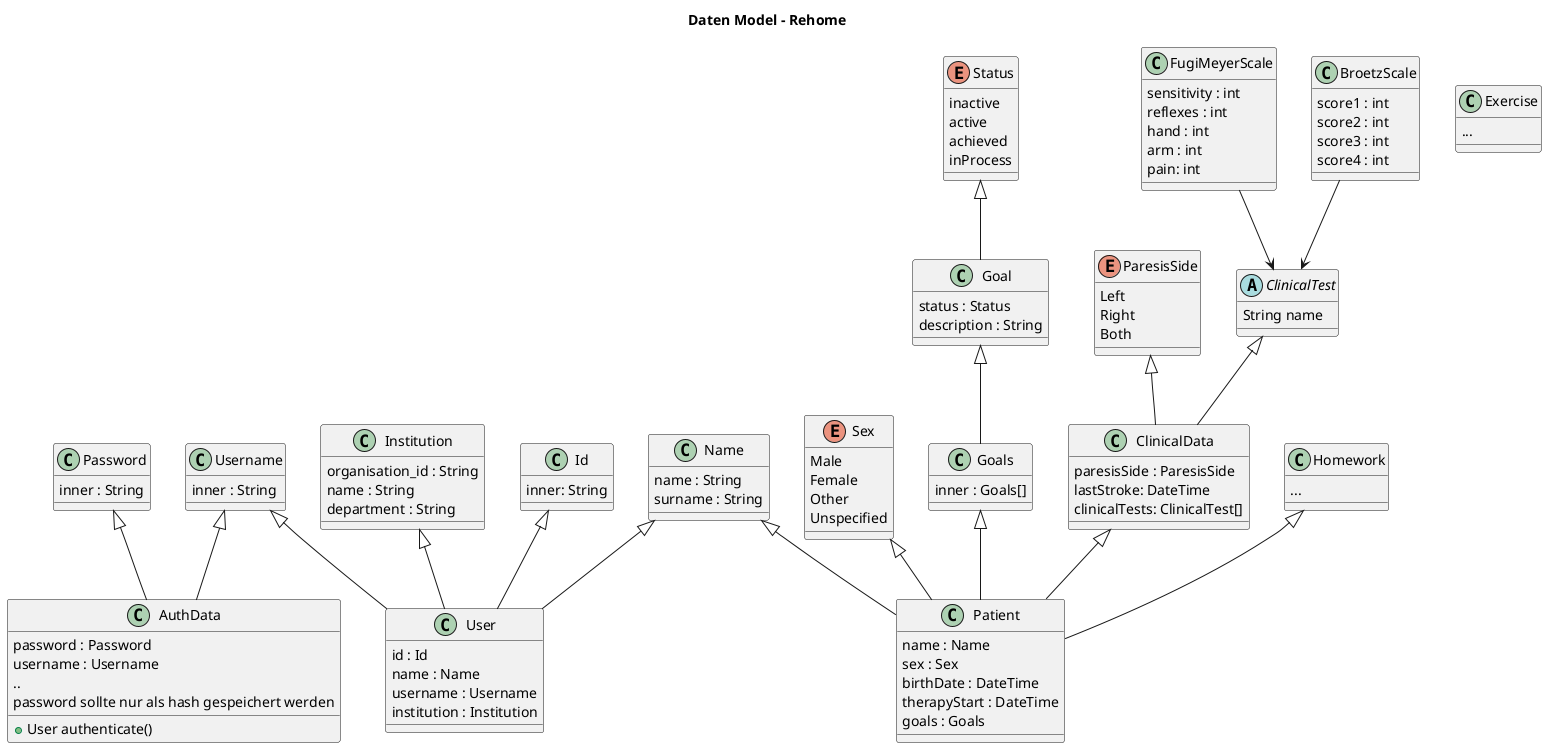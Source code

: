 @startuml

title Daten Model - Rehome


class Institution {
		organisation_id : String
		name : String
		department : String
}

class Password {
		inner : String
}

class Username {
		inner : String
}

class AuthData {
		password : Password  
		username : Username
		..  
		password sollte nur als hash gespeichert werden
    +User authenticate() 
}

class Name {
	name : String
	surname : String
}

class Id {
		inner: String
}

class User {
		id : Id
		name : Name
		username : Username
		institution : Institution
}

Password <|-- AuthData
Username <|-- AuthData

Id <|-- User 
Name <|-- User 
Username <|-- User 
Institution <|-- User 

enum Sex {
		Male
		Female
		Other
		Unspecified
}

class Patient {
	name : Name
	sex : Sex
	birthDate : DateTime
	therapyStart : DateTime
  goals : Goals		
}

class Goals{
	inner : Goals[]
}

enum Status {
		inactive
		active
		achieved
		inProcess
}

class Goal {
		status : Status
		description : String
}

Enum ParesisSide{
		Left
		Right
		Both
}

class ClinicalData {
	paresisSide : ParesisSide
	lastStroke: DateTime
	clinicalTests: ClinicalTest[]
}

abstract class ClinicalTest{
		String name
}

class FugiMeyerScale {
	 sensitivity : int
	 reflexes : int 
	 hand : int 
	 arm : int
	 pain: int
}

class BroetzScale {
		score1 : int
		score2 : int
		score3 : int
		score4 : int
}


class Homework {
  ...
}

class Exercise {
 ...

}

Sex <|-- Patient
Name <|-- Patient
Goals <|-- Patient
ClinicalData <|-- Patient
Homework <|-- Patient

Goal <|-- Goals
Status <|-- Goal

ClinicalTest <|-- ClinicalData
ParesisSide <|-- ClinicalData
FugiMeyerScale --> ClinicalTest
BroetzScale --> ClinicalTest





@enduml
